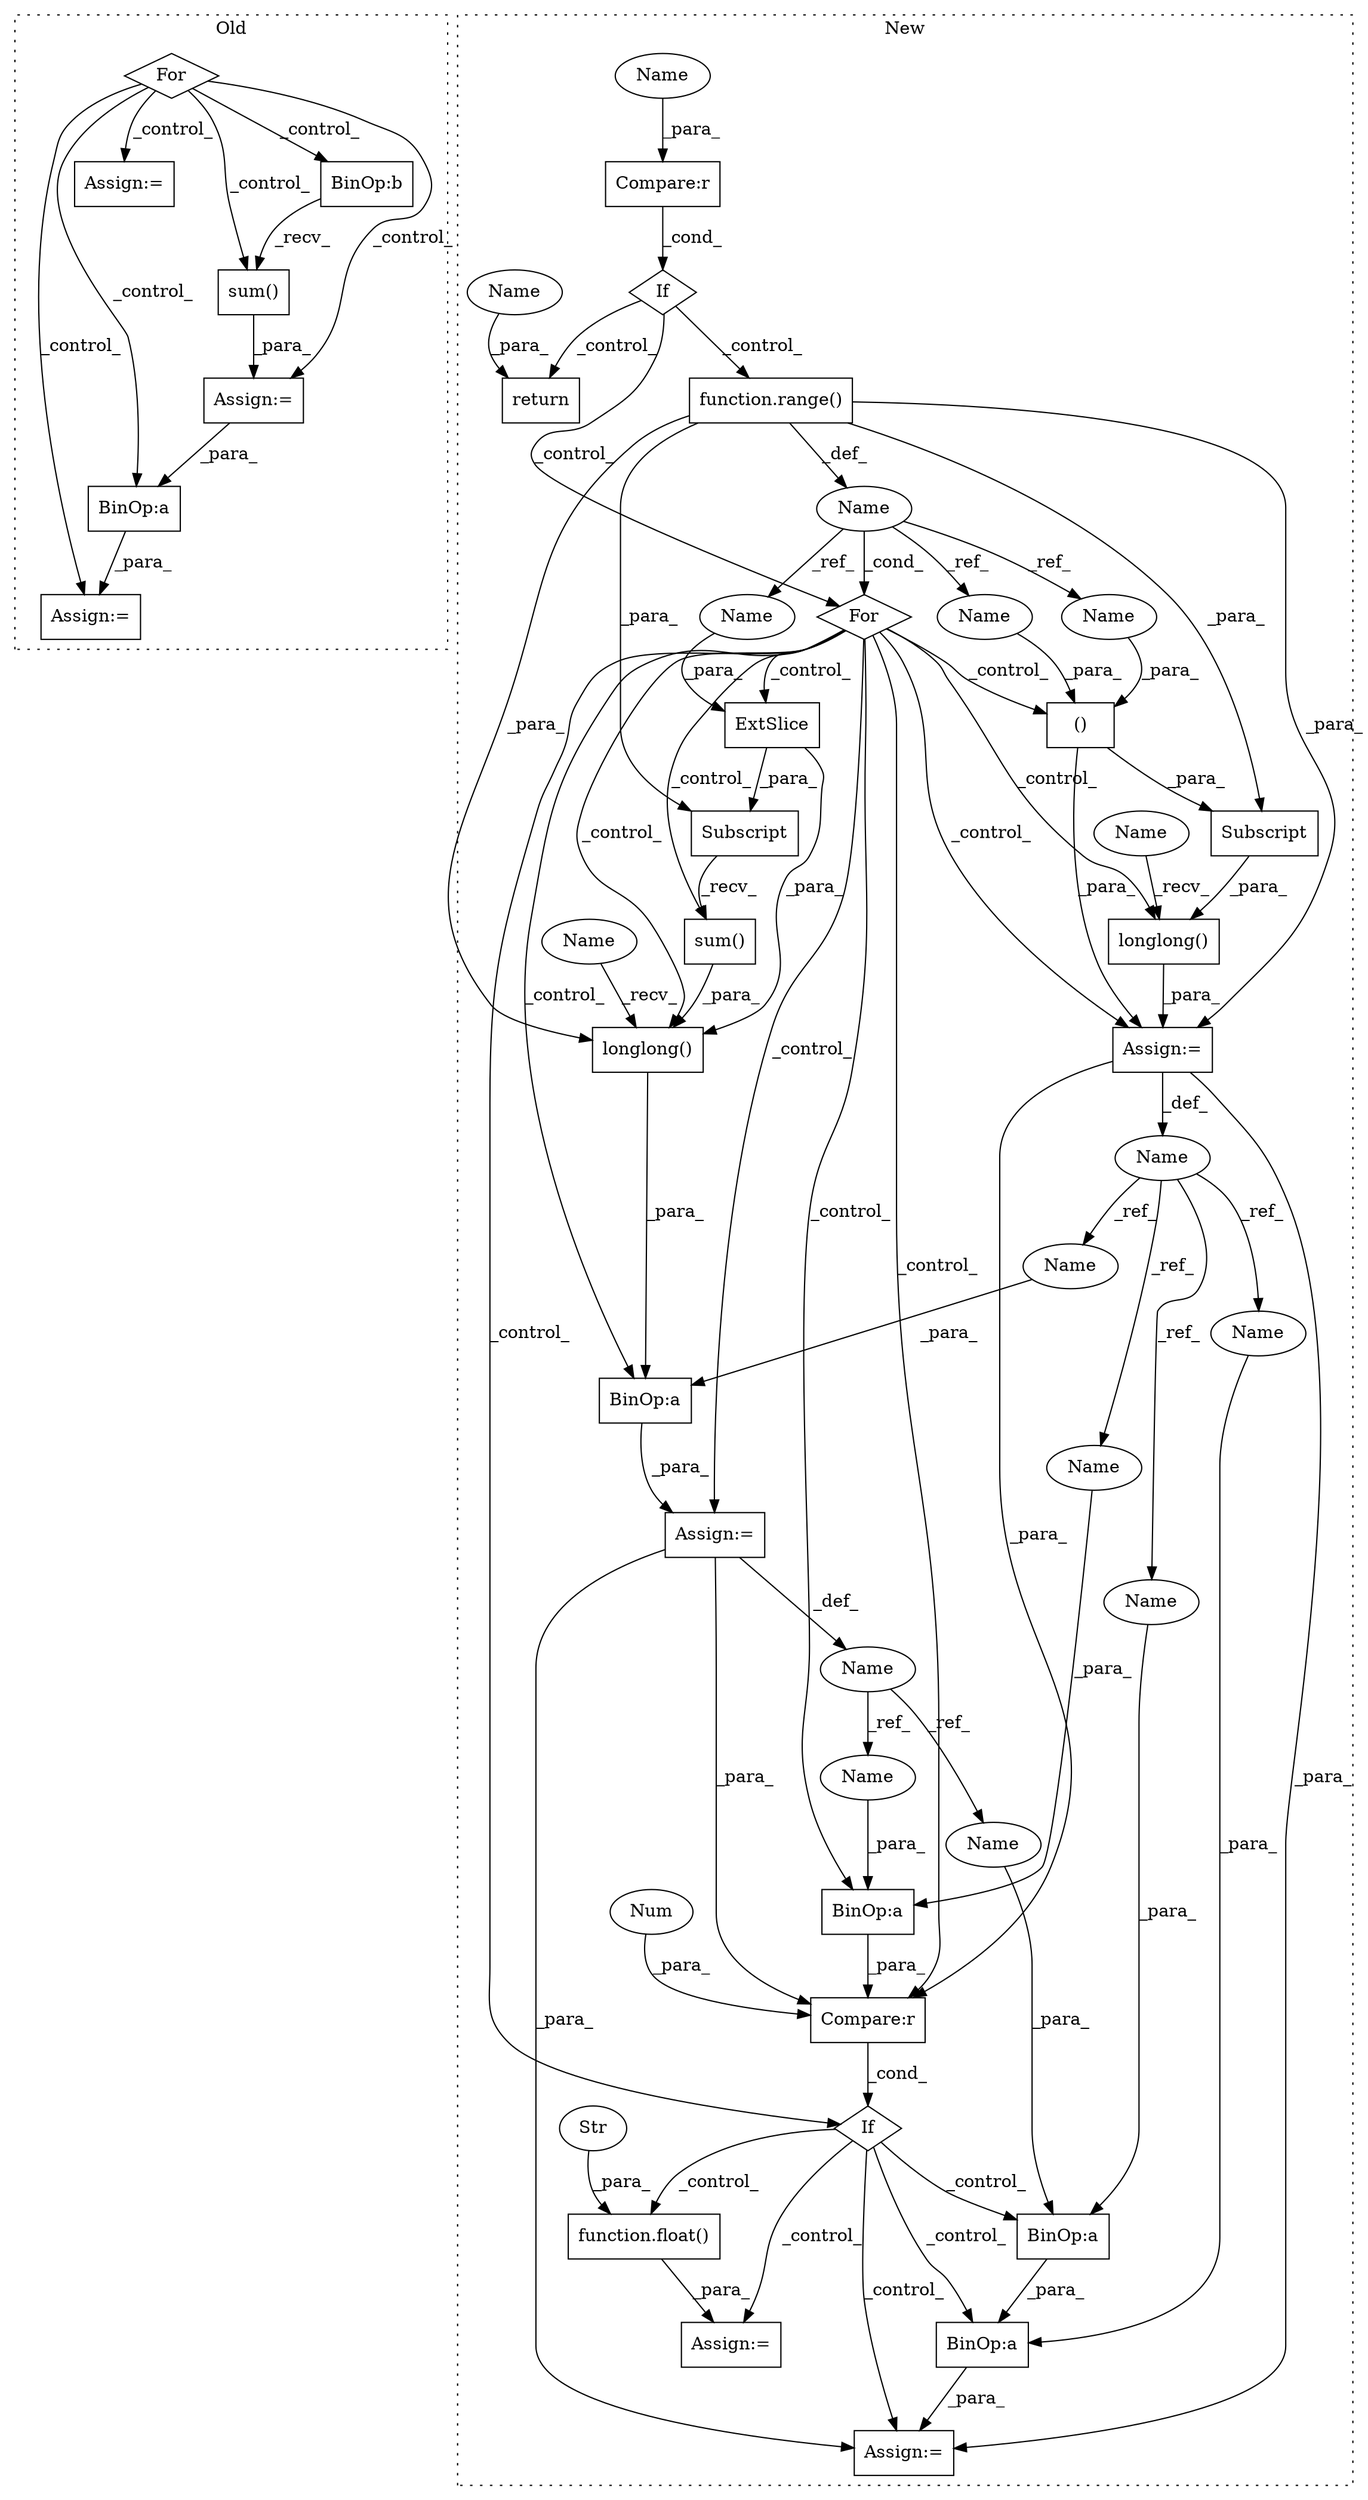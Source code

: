 digraph G {
subgraph cluster0 {
1 [label="For" a="107" s="2902,2933" l="4,14" shape="diamond"];
4 [label="Assign:=" a="68" s="3124" l="3" shape="box"];
5 [label="BinOp:a" a="82" s="3130" l="3" shape="box"];
6 [label="Assign:=" a="68" s="3192" l="4" shape="box"];
15 [label="sum()" a="75" s="3040" l="39" shape="box"];
25 [label="BinOp:b" a="82" s="3050" l="3" shape="box"];
35 [label="Assign:=" a="68" s="3037" l="3" shape="box"];
label = "Old";
style="dotted";
}
subgraph cluster1 {
2 [label="ExtSlice" a="85" s="2335" l="4" shape="box"];
3 [label="Subscript" a="63" s="2335,0" l="31,0" shape="box"];
7 [label="Name" a="87" s="2133" l="5" shape="ellipse"];
8 [label="For" a="107" s="2129,2165" l="4,14" shape="diamond"];
9 [label="function.range()" a="75" s="2142,2164" l="6,1" shape="box"];
10 [label="Assign:=" a="68" s="2320" l="3" shape="box"];
11 [label="()" a="54" s="2223" l="7" shape="box"];
12 [label="If" a="96" s="2044" l="3" shape="diamond"];
13 [label="BinOp:a" a="82" s="2492" l="4" shape="box"];
14 [label="sum()" a="75" s="2335" l="37" shape="box"];
16 [label="If" a="96" s="2392" l="3" shape="diamond"];
17 [label="longlong()" a="75" s="2323,2372" l="12,1" shape="box"];
18 [label="longlong()" a="75" s="2184,2231" l="12,1" shape="box"];
19 [label="BinOp:a" a="82" s="2499" l="3" shape="box"];
20 [label="Name" a="87" s="2179" l="2" shape="ellipse"];
21 [label="BinOp:a" a="82" s="2397" l="3" shape="box"];
22 [label="Name" a="87" s="2318" l="2" shape="ellipse"];
23 [label="BinOp:a" a="82" s="2373" l="3" shape="box"];
24 [label="Subscript" a="63" s="2196,0" l="35,0" shape="box"];
26 [label="Compare:r" a="40" s="2047" l="29" shape="box"];
27 [label="return" a="93" s="2090" l="7" shape="box"];
28 [label="Compare:r" a="40" s="2395" l="17" shape="box"];
29 [label="Num" a="76" s="2411" l="1" shape="ellipse"];
30 [label="function.float()" a="75" s="2436,2447" l="6,1" shape="box"];
31 [label="Str" a="66" s="2442" l="5" shape="ellipse"];
32 [label="Assign:=" a="68" s="2486" l="3" shape="box"];
33 [label="Assign:=" a="68" s="2181" l="3" shape="box"];
34 [label="Assign:=" a="68" s="2433" l="3" shape="box"];
36 [label="Name" a="87" s="2490" l="2" shape="ellipse"];
37 [label="Name" a="87" s="2376" l="2" shape="ellipse"];
38 [label="Name" a="87" s="2395" l="2" shape="ellipse"];
39 [label="Name" a="87" s="2497" l="2" shape="ellipse"];
40 [label="Name" a="87" s="2072" l="4" shape="ellipse"];
41 [label="Name" a="87" s="2097" l="4" shape="ellipse"];
42 [label="Name" a="87" s="2400" l="2" shape="ellipse"];
43 [label="Name" a="87" s="2502" l="2" shape="ellipse"];
44 [label="Name" a="87" s="2323" l="2" shape="ellipse"];
45 [label="Name" a="87" s="2184" l="2" shape="ellipse"];
46 [label="Name" a="87" s="2225" l="5" shape="ellipse"];
47 [label="Name" a="87" s="2360" l="5" shape="ellipse"];
48 [label="Name" a="87" s="2218" l="5" shape="ellipse"];
label = "New";
style="dotted";
}
1 -> 35 [label="_control_"];
1 -> 15 [label="_control_"];
1 -> 6 [label="_control_"];
1 -> 25 [label="_control_"];
1 -> 4 [label="_control_"];
1 -> 5 [label="_control_"];
2 -> 3 [label="_para_"];
2 -> 17 [label="_para_"];
3 -> 14 [label="_recv_"];
5 -> 4 [label="_para_"];
7 -> 46 [label="_ref_"];
7 -> 8 [label="_cond_"];
7 -> 47 [label="_ref_"];
7 -> 48 [label="_ref_"];
8 -> 18 [label="_control_"];
8 -> 28 [label="_control_"];
8 -> 2 [label="_control_"];
8 -> 21 [label="_control_"];
8 -> 10 [label="_control_"];
8 -> 17 [label="_control_"];
8 -> 23 [label="_control_"];
8 -> 11 [label="_control_"];
8 -> 14 [label="_control_"];
8 -> 33 [label="_control_"];
8 -> 16 [label="_control_"];
9 -> 17 [label="_para_"];
9 -> 33 [label="_para_"];
9 -> 24 [label="_para_"];
9 -> 7 [label="_def_"];
9 -> 3 [label="_para_"];
10 -> 22 [label="_def_"];
10 -> 28 [label="_para_"];
10 -> 32 [label="_para_"];
11 -> 33 [label="_para_"];
11 -> 24 [label="_para_"];
12 -> 9 [label="_control_"];
12 -> 8 [label="_control_"];
12 -> 27 [label="_control_"];
13 -> 32 [label="_para_"];
14 -> 17 [label="_para_"];
15 -> 35 [label="_para_"];
16 -> 19 [label="_control_"];
16 -> 32 [label="_control_"];
16 -> 30 [label="_control_"];
16 -> 34 [label="_control_"];
16 -> 13 [label="_control_"];
17 -> 23 [label="_para_"];
18 -> 33 [label="_para_"];
19 -> 13 [label="_para_"];
20 -> 36 [label="_ref_"];
20 -> 38 [label="_ref_"];
20 -> 39 [label="_ref_"];
20 -> 37 [label="_ref_"];
21 -> 28 [label="_para_"];
22 -> 43 [label="_ref_"];
22 -> 42 [label="_ref_"];
23 -> 10 [label="_para_"];
24 -> 18 [label="_para_"];
25 -> 15 [label="_recv_"];
26 -> 12 [label="_cond_"];
28 -> 16 [label="_cond_"];
29 -> 28 [label="_para_"];
30 -> 34 [label="_para_"];
31 -> 30 [label="_para_"];
33 -> 28 [label="_para_"];
33 -> 20 [label="_def_"];
33 -> 32 [label="_para_"];
35 -> 5 [label="_para_"];
36 -> 13 [label="_para_"];
37 -> 23 [label="_para_"];
38 -> 21 [label="_para_"];
39 -> 19 [label="_para_"];
40 -> 26 [label="_para_"];
41 -> 27 [label="_para_"];
42 -> 21 [label="_para_"];
43 -> 19 [label="_para_"];
44 -> 17 [label="_recv_"];
45 -> 18 [label="_recv_"];
46 -> 11 [label="_para_"];
47 -> 2 [label="_para_"];
48 -> 11 [label="_para_"];
}